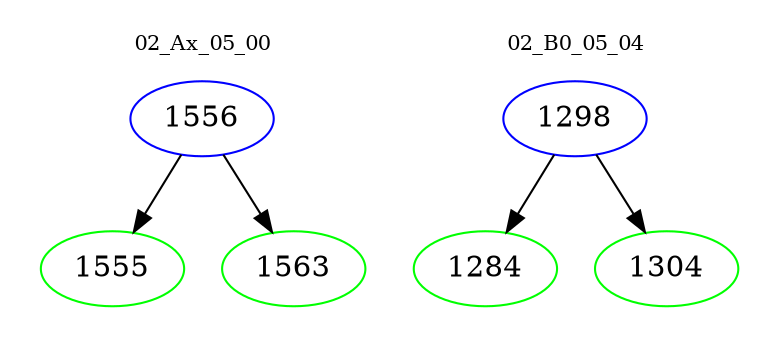 digraph{
subgraph cluster_0 {
color = white
label = "02_Ax_05_00";
fontsize=10;
T0_1556 [label="1556", color="blue"]
T0_1556 -> T0_1555 [color="black"]
T0_1555 [label="1555", color="green"]
T0_1556 -> T0_1563 [color="black"]
T0_1563 [label="1563", color="green"]
}
subgraph cluster_1 {
color = white
label = "02_B0_05_04";
fontsize=10;
T1_1298 [label="1298", color="blue"]
T1_1298 -> T1_1284 [color="black"]
T1_1284 [label="1284", color="green"]
T1_1298 -> T1_1304 [color="black"]
T1_1304 [label="1304", color="green"]
}
}
